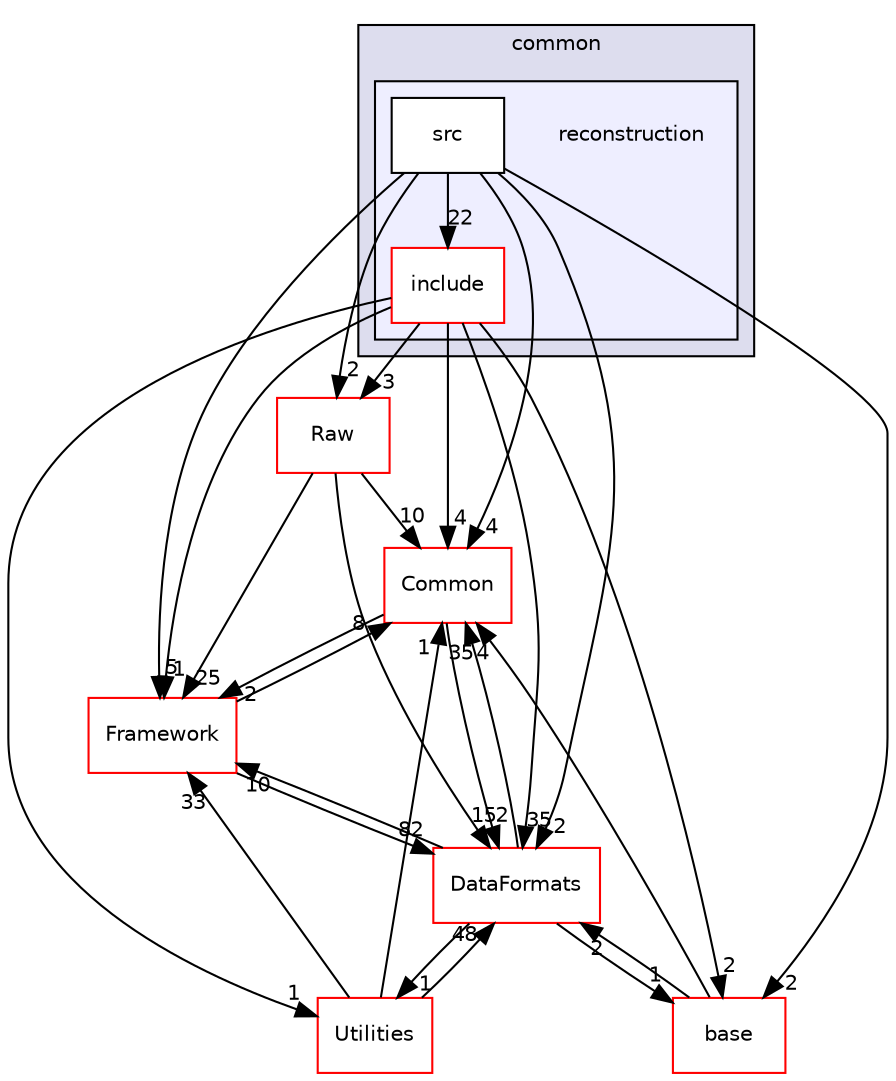 digraph "/home/travis/build/AliceO2Group/AliceO2/Detectors/ITSMFT/common/reconstruction" {
  bgcolor=transparent;
  compound=true
  node [ fontsize="10", fontname="Helvetica"];
  edge [ labelfontsize="10", labelfontname="Helvetica"];
  subgraph clusterdir_85bf31a2e8d306e7598ffcb73f8df6bf {
    graph [ bgcolor="#ddddee", pencolor="black", label="common" fontname="Helvetica", fontsize="10", URL="dir_85bf31a2e8d306e7598ffcb73f8df6bf.html"]
  subgraph clusterdir_2174d8cbbd82d5c404dd04814f845a3a {
    graph [ bgcolor="#eeeeff", pencolor="black", label="" URL="dir_2174d8cbbd82d5c404dd04814f845a3a.html"];
    dir_2174d8cbbd82d5c404dd04814f845a3a [shape=plaintext label="reconstruction"];
    dir_5ae603abd45d2d750401429407a7bf9c [shape=box label="include" color="red" fillcolor="white" style="filled" URL="dir_5ae603abd45d2d750401429407a7bf9c.html"];
    dir_2382d22bdf51ce6783d3a58c2cee3de2 [shape=box label="src" color="black" fillcolor="white" style="filled" URL="dir_2382d22bdf51ce6783d3a58c2cee3de2.html"];
  }
  }
  dir_4ab6b4cc6a7edbff49100e9123df213f [shape=box label="Common" color="red" URL="dir_4ab6b4cc6a7edbff49100e9123df213f.html"];
  dir_b05a5fa85f84bfc9013183c9d87f9a36 [shape=box label="Utilities" color="red" URL="dir_b05a5fa85f84bfc9013183c9d87f9a36.html"];
  dir_7c9998090bca7c4aa89c05dd66fe73f5 [shape=box label="base" color="red" URL="dir_7c9998090bca7c4aa89c05dd66fe73f5.html"];
  dir_bcbb2cf9a3d3d83e5515c82071a07177 [shape=box label="Framework" color="red" URL="dir_bcbb2cf9a3d3d83e5515c82071a07177.html"];
  dir_26637d1bd82229bc9ed97f7e706be743 [shape=box label="Raw" color="red" URL="dir_26637d1bd82229bc9ed97f7e706be743.html"];
  dir_2171f7ec022c5423887b07c69b2f5b48 [shape=box label="DataFormats" color="red" URL="dir_2171f7ec022c5423887b07c69b2f5b48.html"];
  dir_5ae603abd45d2d750401429407a7bf9c->dir_4ab6b4cc6a7edbff49100e9123df213f [headlabel="4", labeldistance=1.5 headhref="dir_000362_000027.html"];
  dir_5ae603abd45d2d750401429407a7bf9c->dir_b05a5fa85f84bfc9013183c9d87f9a36 [headlabel="1", labeldistance=1.5 headhref="dir_000362_000568.html"];
  dir_5ae603abd45d2d750401429407a7bf9c->dir_7c9998090bca7c4aa89c05dd66fe73f5 [headlabel="2", labeldistance=1.5 headhref="dir_000362_000476.html"];
  dir_5ae603abd45d2d750401429407a7bf9c->dir_bcbb2cf9a3d3d83e5515c82071a07177 [headlabel="1", labeldistance=1.5 headhref="dir_000362_000013.html"];
  dir_5ae603abd45d2d750401429407a7bf9c->dir_26637d1bd82229bc9ed97f7e706be743 [headlabel="3", labeldistance=1.5 headhref="dir_000362_000572.html"];
  dir_5ae603abd45d2d750401429407a7bf9c->dir_2171f7ec022c5423887b07c69b2f5b48 [headlabel="35", labeldistance=1.5 headhref="dir_000362_000076.html"];
  dir_4ab6b4cc6a7edbff49100e9123df213f->dir_bcbb2cf9a3d3d83e5515c82071a07177 [headlabel="2", labeldistance=1.5 headhref="dir_000027_000013.html"];
  dir_4ab6b4cc6a7edbff49100e9123df213f->dir_2171f7ec022c5423887b07c69b2f5b48 [headlabel="2", labeldistance=1.5 headhref="dir_000027_000076.html"];
  dir_2382d22bdf51ce6783d3a58c2cee3de2->dir_5ae603abd45d2d750401429407a7bf9c [headlabel="22", labeldistance=1.5 headhref="dir_000374_000362.html"];
  dir_2382d22bdf51ce6783d3a58c2cee3de2->dir_4ab6b4cc6a7edbff49100e9123df213f [headlabel="4", labeldistance=1.5 headhref="dir_000374_000027.html"];
  dir_2382d22bdf51ce6783d3a58c2cee3de2->dir_7c9998090bca7c4aa89c05dd66fe73f5 [headlabel="2", labeldistance=1.5 headhref="dir_000374_000476.html"];
  dir_2382d22bdf51ce6783d3a58c2cee3de2->dir_bcbb2cf9a3d3d83e5515c82071a07177 [headlabel="5", labeldistance=1.5 headhref="dir_000374_000013.html"];
  dir_2382d22bdf51ce6783d3a58c2cee3de2->dir_26637d1bd82229bc9ed97f7e706be743 [headlabel="2", labeldistance=1.5 headhref="dir_000374_000572.html"];
  dir_2382d22bdf51ce6783d3a58c2cee3de2->dir_2171f7ec022c5423887b07c69b2f5b48 [headlabel="2", labeldistance=1.5 headhref="dir_000374_000076.html"];
  dir_b05a5fa85f84bfc9013183c9d87f9a36->dir_4ab6b4cc6a7edbff49100e9123df213f [headlabel="1", labeldistance=1.5 headhref="dir_000568_000027.html"];
  dir_b05a5fa85f84bfc9013183c9d87f9a36->dir_bcbb2cf9a3d3d83e5515c82071a07177 [headlabel="33", labeldistance=1.5 headhref="dir_000568_000013.html"];
  dir_b05a5fa85f84bfc9013183c9d87f9a36->dir_2171f7ec022c5423887b07c69b2f5b48 [headlabel="48", labeldistance=1.5 headhref="dir_000568_000076.html"];
  dir_7c9998090bca7c4aa89c05dd66fe73f5->dir_4ab6b4cc6a7edbff49100e9123df213f [headlabel="4", labeldistance=1.5 headhref="dir_000476_000027.html"];
  dir_7c9998090bca7c4aa89c05dd66fe73f5->dir_2171f7ec022c5423887b07c69b2f5b48 [headlabel="2", labeldistance=1.5 headhref="dir_000476_000076.html"];
  dir_bcbb2cf9a3d3d83e5515c82071a07177->dir_4ab6b4cc6a7edbff49100e9123df213f [headlabel="8", labeldistance=1.5 headhref="dir_000013_000027.html"];
  dir_bcbb2cf9a3d3d83e5515c82071a07177->dir_2171f7ec022c5423887b07c69b2f5b48 [headlabel="82", labeldistance=1.5 headhref="dir_000013_000076.html"];
  dir_26637d1bd82229bc9ed97f7e706be743->dir_4ab6b4cc6a7edbff49100e9123df213f [headlabel="10", labeldistance=1.5 headhref="dir_000572_000027.html"];
  dir_26637d1bd82229bc9ed97f7e706be743->dir_bcbb2cf9a3d3d83e5515c82071a07177 [headlabel="25", labeldistance=1.5 headhref="dir_000572_000013.html"];
  dir_26637d1bd82229bc9ed97f7e706be743->dir_2171f7ec022c5423887b07c69b2f5b48 [headlabel="15", labeldistance=1.5 headhref="dir_000572_000076.html"];
  dir_2171f7ec022c5423887b07c69b2f5b48->dir_4ab6b4cc6a7edbff49100e9123df213f [headlabel="35", labeldistance=1.5 headhref="dir_000076_000027.html"];
  dir_2171f7ec022c5423887b07c69b2f5b48->dir_b05a5fa85f84bfc9013183c9d87f9a36 [headlabel="1", labeldistance=1.5 headhref="dir_000076_000568.html"];
  dir_2171f7ec022c5423887b07c69b2f5b48->dir_7c9998090bca7c4aa89c05dd66fe73f5 [headlabel="1", labeldistance=1.5 headhref="dir_000076_000476.html"];
  dir_2171f7ec022c5423887b07c69b2f5b48->dir_bcbb2cf9a3d3d83e5515c82071a07177 [headlabel="10", labeldistance=1.5 headhref="dir_000076_000013.html"];
}
